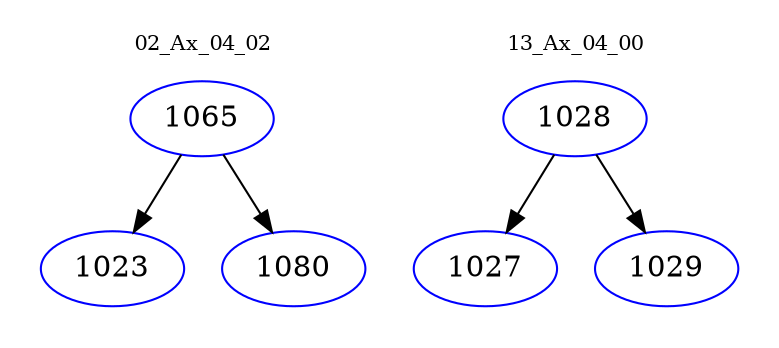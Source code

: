 digraph{
subgraph cluster_0 {
color = white
label = "02_Ax_04_02";
fontsize=10;
T0_1065 [label="1065", color="blue"]
T0_1065 -> T0_1023 [color="black"]
T0_1023 [label="1023", color="blue"]
T0_1065 -> T0_1080 [color="black"]
T0_1080 [label="1080", color="blue"]
}
subgraph cluster_1 {
color = white
label = "13_Ax_04_00";
fontsize=10;
T1_1028 [label="1028", color="blue"]
T1_1028 -> T1_1027 [color="black"]
T1_1027 [label="1027", color="blue"]
T1_1028 -> T1_1029 [color="black"]
T1_1029 [label="1029", color="blue"]
}
}
